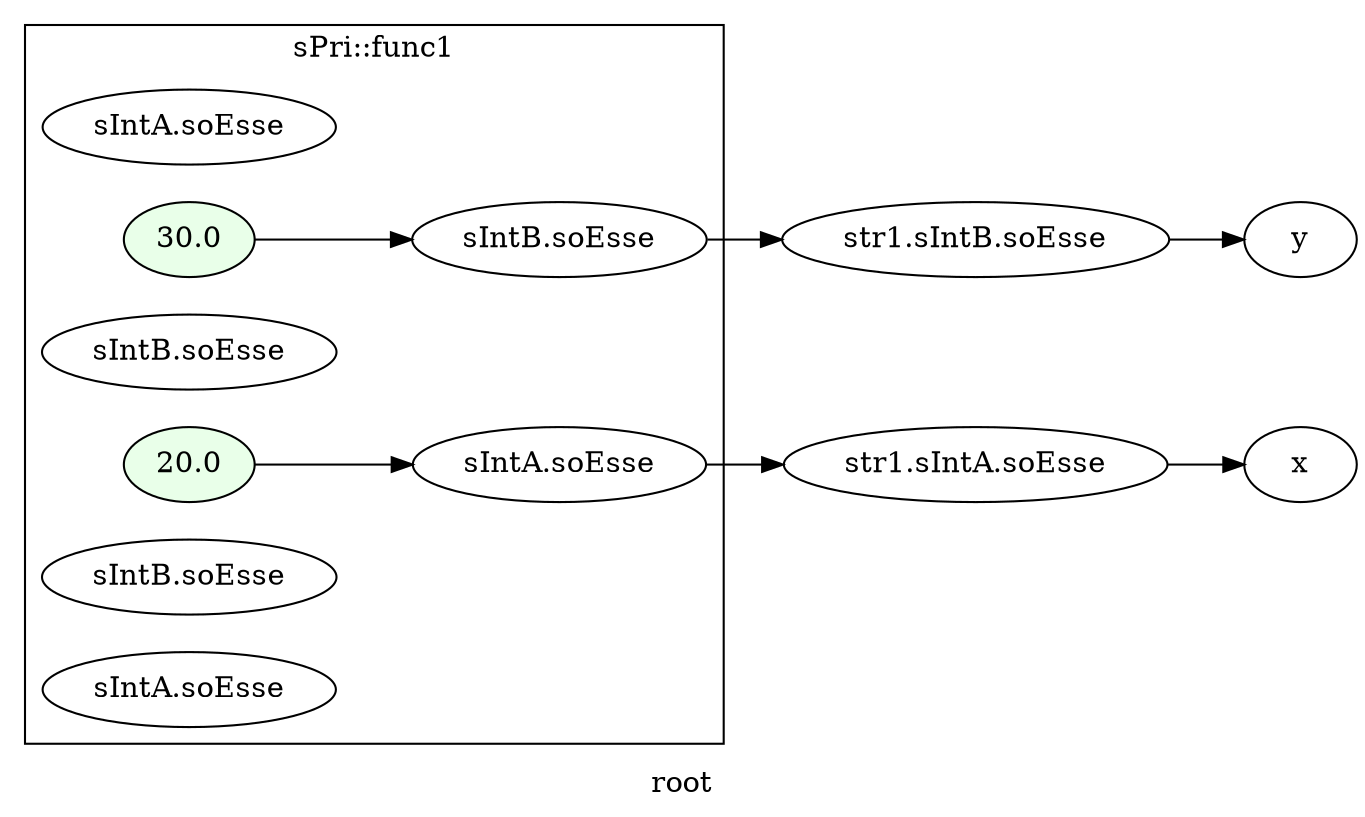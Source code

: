 digraph G
{
rankdir=LR;
label = "root";
	node_000019 [ label = "str1.sIntB.soEsse", startingline=21 ]
	node_000020 [ label = "str1.sIntA.soEsse", startingline=21 ]
	node_000021 [ label = "x", startingline=23 ]
	node_000022 [ label = "y", startingline=24 ]
subgraph cluster_1 {
label = "sPri::func1";
parent = "G";
startingline = 21;
	node_000011 [ label = "sIntA.soEsse", startingline=14 ]
	node_000012 [ label = "20.0", style=filled, fillcolor="#E9FFE9", startingline=14 ]
	node_000013 [ label = "sIntB.soEsse", startingline=15 ]
	node_000014 [ label = "30.0", style=filled, fillcolor="#E9FFE9", startingline=15 ]
	node_000015 [ label = "sIntB.soEsse", startingline=-2 ]
	node_000016 [ label = "sIntA.soEsse", startingline=-2 ]
	node_000017 [ label = "sIntB.soEsse", startingline=13 ]
	node_000018 [ label = "sIntA.soEsse", startingline=13 ]
}
	node_000019 -> node_000022
	node_000020 -> node_000021
	node_000012 -> node_000018
	node_000014 -> node_000017
	node_000017 -> node_000019
	node_000018 -> node_000020
}
